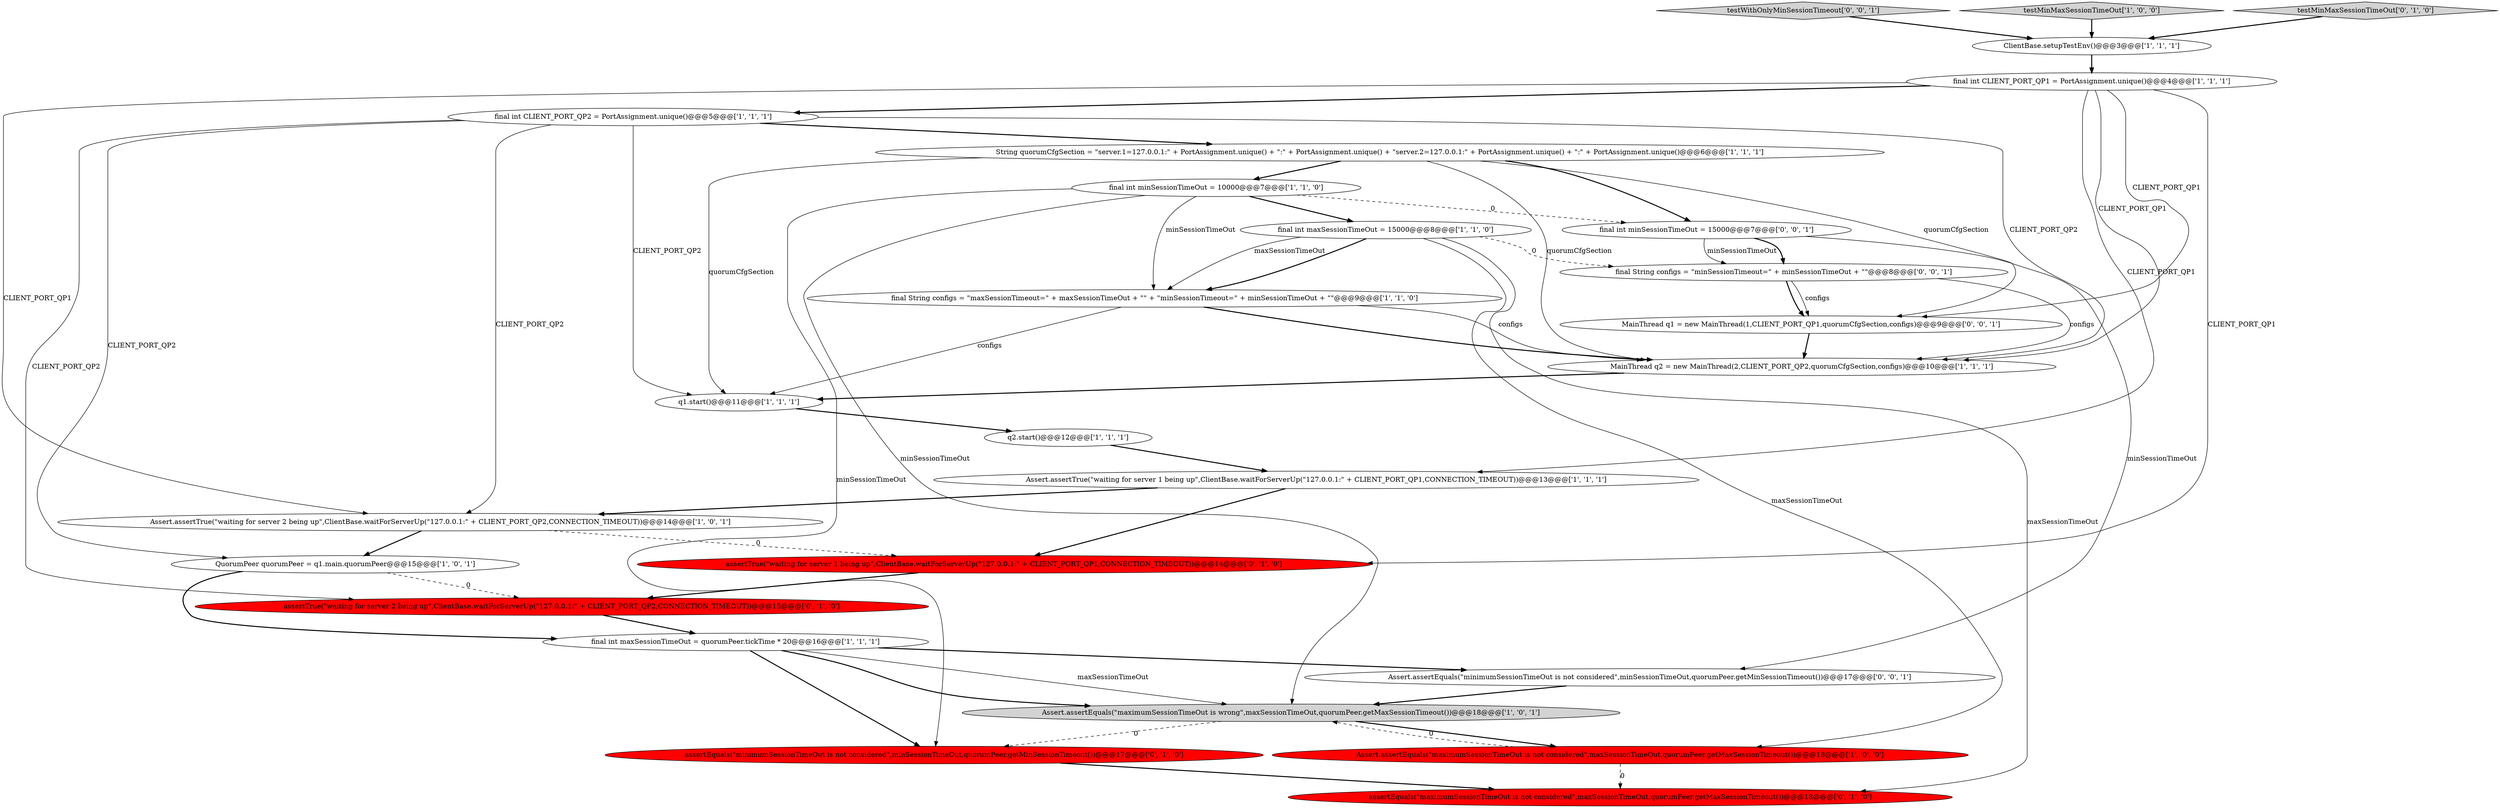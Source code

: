 digraph {
9 [style = filled, label = "final int CLIENT_PORT_QP2 = PortAssignment.unique()@@@5@@@['1', '1', '1']", fillcolor = white, shape = ellipse image = "AAA0AAABBB1BBB"];
18 [style = filled, label = "assertTrue(\"waiting for server 1 being up\",ClientBase.waitForServerUp(\"127.0.0.1:\" + CLIENT_PORT_QP1,CONNECTION_TIMEOUT))@@@14@@@['0', '1', '0']", fillcolor = red, shape = ellipse image = "AAA1AAABBB2BBB"];
22 [style = filled, label = "final String configs = \"minSessionTimeout=\" + minSessionTimeOut + \"\"@@@8@@@['0', '0', '1']", fillcolor = white, shape = ellipse image = "AAA0AAABBB3BBB"];
13 [style = filled, label = "Assert.assertEquals(\"maximumSessionTimeOut is not considered\",maxSessionTimeOut,quorumPeer.getMaxSessionTimeout())@@@18@@@['1', '0', '0']", fillcolor = red, shape = ellipse image = "AAA1AAABBB1BBB"];
12 [style = filled, label = "Assert.assertTrue(\"waiting for server 2 being up\",ClientBase.waitForServerUp(\"127.0.0.1:\" + CLIENT_PORT_QP2,CONNECTION_TIMEOUT))@@@14@@@['1', '0', '1']", fillcolor = white, shape = ellipse image = "AAA0AAABBB1BBB"];
15 [style = filled, label = "q2.start()@@@12@@@['1', '1', '1']", fillcolor = white, shape = ellipse image = "AAA0AAABBB1BBB"];
19 [style = filled, label = "assertEquals(\"minimumSessionTimeOut is not considered\",minSessionTimeOut,quorumPeer.getMinSessionTimeout())@@@17@@@['0', '1', '0']", fillcolor = red, shape = ellipse image = "AAA1AAABBB2BBB"];
26 [style = filled, label = "testWithOnlyMinSessionTimeout['0', '0', '1']", fillcolor = lightgray, shape = diamond image = "AAA0AAABBB3BBB"];
7 [style = filled, label = "final String configs = \"maxSessionTimeout=\" + maxSessionTimeOut + \"\" + \"minSessionTimeout=\" + minSessionTimeOut + \"\"@@@9@@@['1', '1', '0']", fillcolor = white, shape = ellipse image = "AAA0AAABBB1BBB"];
4 [style = filled, label = "String quorumCfgSection = \"server.1=127.0.0.1:\" + PortAssignment.unique() + \":\" + PortAssignment.unique() + \"server.2=127.0.0.1:\" + PortAssignment.unique() + \":\" + PortAssignment.unique()@@@6@@@['1', '1', '1']", fillcolor = white, shape = ellipse image = "AAA0AAABBB1BBB"];
8 [style = filled, label = "MainThread q2 = new MainThread(2,CLIENT_PORT_QP2,quorumCfgSection,configs)@@@10@@@['1', '1', '1']", fillcolor = white, shape = ellipse image = "AAA0AAABBB1BBB"];
23 [style = filled, label = "MainThread q1 = new MainThread(1,CLIENT_PORT_QP1,quorumCfgSection,configs)@@@9@@@['0', '0', '1']", fillcolor = white, shape = ellipse image = "AAA0AAABBB3BBB"];
14 [style = filled, label = "testMinMaxSessionTimeOut['1', '0', '0']", fillcolor = lightgray, shape = diamond image = "AAA0AAABBB1BBB"];
17 [style = filled, label = "testMinMaxSessionTimeOut['0', '1', '0']", fillcolor = lightgray, shape = diamond image = "AAA0AAABBB2BBB"];
0 [style = filled, label = "final int maxSessionTimeOut = quorumPeer.tickTime * 20@@@16@@@['1', '1', '1']", fillcolor = white, shape = ellipse image = "AAA0AAABBB1BBB"];
20 [style = filled, label = "assertTrue(\"waiting for server 2 being up\",ClientBase.waitForServerUp(\"127.0.0.1:\" + CLIENT_PORT_QP2,CONNECTION_TIMEOUT))@@@15@@@['0', '1', '0']", fillcolor = red, shape = ellipse image = "AAA1AAABBB2BBB"];
16 [style = filled, label = "Assert.assertEquals(\"maximumSessionTimeOut is wrong\",maxSessionTimeOut,quorumPeer.getMaxSessionTimeout())@@@18@@@['1', '0', '1']", fillcolor = lightgray, shape = ellipse image = "AAA0AAABBB1BBB"];
6 [style = filled, label = "q1.start()@@@11@@@['1', '1', '1']", fillcolor = white, shape = ellipse image = "AAA0AAABBB1BBB"];
10 [style = filled, label = "Assert.assertTrue(\"waiting for server 1 being up\",ClientBase.waitForServerUp(\"127.0.0.1:\" + CLIENT_PORT_QP1,CONNECTION_TIMEOUT))@@@13@@@['1', '1', '1']", fillcolor = white, shape = ellipse image = "AAA0AAABBB1BBB"];
25 [style = filled, label = "Assert.assertEquals(\"minimumSessionTimeOut is not considered\",minSessionTimeOut,quorumPeer.getMinSessionTimeout())@@@17@@@['0', '0', '1']", fillcolor = white, shape = ellipse image = "AAA0AAABBB3BBB"];
24 [style = filled, label = "final int minSessionTimeOut = 15000@@@7@@@['0', '0', '1']", fillcolor = white, shape = ellipse image = "AAA0AAABBB3BBB"];
21 [style = filled, label = "assertEquals(\"maximumSessionTimeOut is not considered\",maxSessionTimeOut,quorumPeer.getMaxSessionTimeout())@@@18@@@['0', '1', '0']", fillcolor = red, shape = ellipse image = "AAA1AAABBB2BBB"];
11 [style = filled, label = "QuorumPeer quorumPeer = q1.main.quorumPeer@@@15@@@['1', '0', '1']", fillcolor = white, shape = ellipse image = "AAA0AAABBB1BBB"];
1 [style = filled, label = "final int minSessionTimeOut = 10000@@@7@@@['1', '1', '0']", fillcolor = white, shape = ellipse image = "AAA0AAABBB1BBB"];
5 [style = filled, label = "final int maxSessionTimeOut = 15000@@@8@@@['1', '1', '0']", fillcolor = white, shape = ellipse image = "AAA0AAABBB1BBB"];
2 [style = filled, label = "ClientBase.setupTestEnv()@@@3@@@['1', '1', '1']", fillcolor = white, shape = ellipse image = "AAA0AAABBB1BBB"];
3 [style = filled, label = "final int CLIENT_PORT_QP1 = PortAssignment.unique()@@@4@@@['1', '1', '1']", fillcolor = white, shape = ellipse image = "AAA0AAABBB1BBB"];
1->5 [style = bold, label=""];
10->18 [style = bold, label=""];
0->16 [style = bold, label=""];
3->23 [style = solid, label="CLIENT_PORT_QP1"];
15->10 [style = bold, label=""];
16->13 [style = bold, label=""];
24->25 [style = solid, label="minSessionTimeOut"];
4->24 [style = bold, label=""];
11->20 [style = dashed, label="0"];
0->16 [style = solid, label="maxSessionTimeOut"];
16->19 [style = dashed, label="0"];
0->19 [style = bold, label=""];
1->7 [style = solid, label="minSessionTimeOut"];
7->8 [style = solid, label="configs"];
9->4 [style = bold, label=""];
2->3 [style = bold, label=""];
20->0 [style = bold, label=""];
5->21 [style = solid, label="maxSessionTimeOut"];
12->11 [style = bold, label=""];
3->18 [style = solid, label="CLIENT_PORT_QP1"];
24->22 [style = solid, label="minSessionTimeOut"];
8->6 [style = bold, label=""];
23->8 [style = bold, label=""];
7->8 [style = bold, label=""];
24->22 [style = bold, label=""];
25->16 [style = bold, label=""];
22->23 [style = bold, label=""];
7->6 [style = solid, label="configs"];
9->8 [style = solid, label="CLIENT_PORT_QP2"];
6->15 [style = bold, label=""];
9->6 [style = solid, label="CLIENT_PORT_QP2"];
3->9 [style = bold, label=""];
18->20 [style = bold, label=""];
26->2 [style = bold, label=""];
11->0 [style = bold, label=""];
4->6 [style = solid, label="quorumCfgSection"];
4->8 [style = solid, label="quorumCfgSection"];
1->19 [style = solid, label="minSessionTimeOut"];
3->10 [style = solid, label="CLIENT_PORT_QP1"];
3->8 [style = solid, label="CLIENT_PORT_QP1"];
17->2 [style = bold, label=""];
13->21 [style = dashed, label="0"];
0->25 [style = bold, label=""];
10->12 [style = bold, label=""];
1->24 [style = dashed, label="0"];
3->12 [style = solid, label="CLIENT_PORT_QP1"];
1->16 [style = solid, label="minSessionTimeOut"];
22->23 [style = solid, label="configs"];
5->7 [style = bold, label=""];
22->8 [style = solid, label="configs"];
9->12 [style = solid, label="CLIENT_PORT_QP2"];
12->18 [style = dashed, label="0"];
4->1 [style = bold, label=""];
14->2 [style = bold, label=""];
5->22 [style = dashed, label="0"];
5->13 [style = solid, label="maxSessionTimeOut"];
9->20 [style = solid, label="CLIENT_PORT_QP2"];
5->7 [style = solid, label="maxSessionTimeOut"];
9->11 [style = solid, label="CLIENT_PORT_QP2"];
4->23 [style = solid, label="quorumCfgSection"];
13->16 [style = dashed, label="0"];
19->21 [style = bold, label=""];
}
